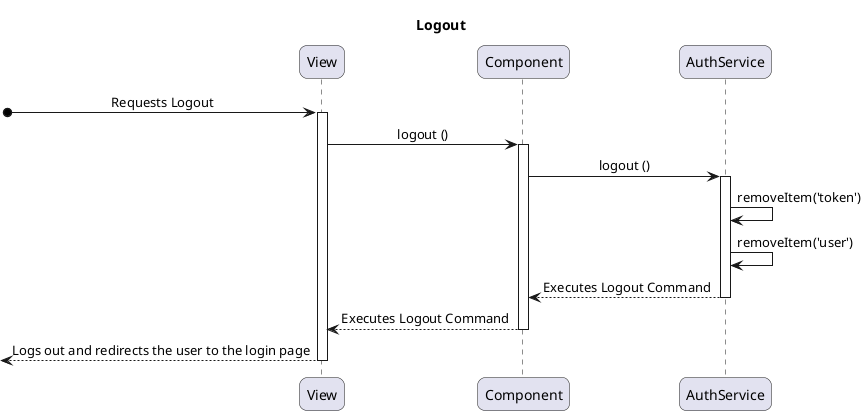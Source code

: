 @startuml Logout

skinparam sequenceMessageAlign center
skinparam RoundCorner 15
title Logout


participant View as v
participant Component as c
participant AuthService as s

[o-> v: Requests Logout
activate v

v -> c: logout ()
activate c

c -> s: logout ()
activate s

s -> s: removeItem('token')
s -> s: removeItem('user')

s --> c: Executes Logout Command
deactivate s
c --> v: Executes Logout Command
deactivate c
[<--v: Logs out and redirects the user to the login page
deactivate v

















